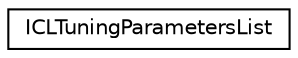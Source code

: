 digraph "Graphical Class Hierarchy"
{
 // LATEX_PDF_SIZE
  edge [fontname="Helvetica",fontsize="10",labelfontname="Helvetica",labelfontsize="10"];
  node [fontname="Helvetica",fontsize="10",shape=record];
  rankdir="LR";
  Node0 [label="ICLTuningParametersList",height=0.2,width=0.4,color="black", fillcolor="white", style="filled",URL="$classarm__compute_1_1cl__tuner_1_1_i_c_l_tuning_parameters_list.xhtml",tooltip="Interface for Tuning Parameters lists."];
}
